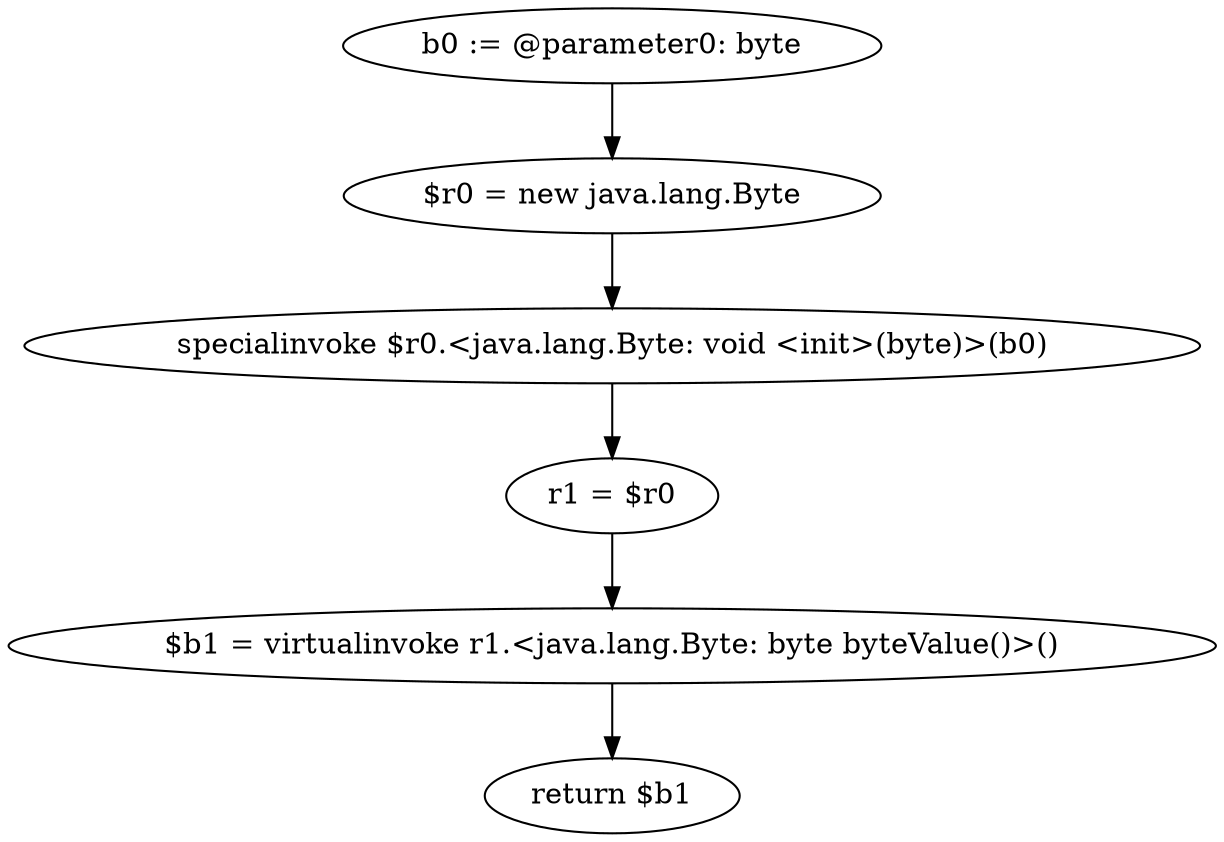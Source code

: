 digraph "unitGraph" {
    "b0 := @parameter0: byte"
    "$r0 = new java.lang.Byte"
    "specialinvoke $r0.<java.lang.Byte: void <init>(byte)>(b0)"
    "r1 = $r0"
    "$b1 = virtualinvoke r1.<java.lang.Byte: byte byteValue()>()"
    "return $b1"
    "b0 := @parameter0: byte"->"$r0 = new java.lang.Byte";
    "$r0 = new java.lang.Byte"->"specialinvoke $r0.<java.lang.Byte: void <init>(byte)>(b0)";
    "specialinvoke $r0.<java.lang.Byte: void <init>(byte)>(b0)"->"r1 = $r0";
    "r1 = $r0"->"$b1 = virtualinvoke r1.<java.lang.Byte: byte byteValue()>()";
    "$b1 = virtualinvoke r1.<java.lang.Byte: byte byteValue()>()"->"return $b1";
}
